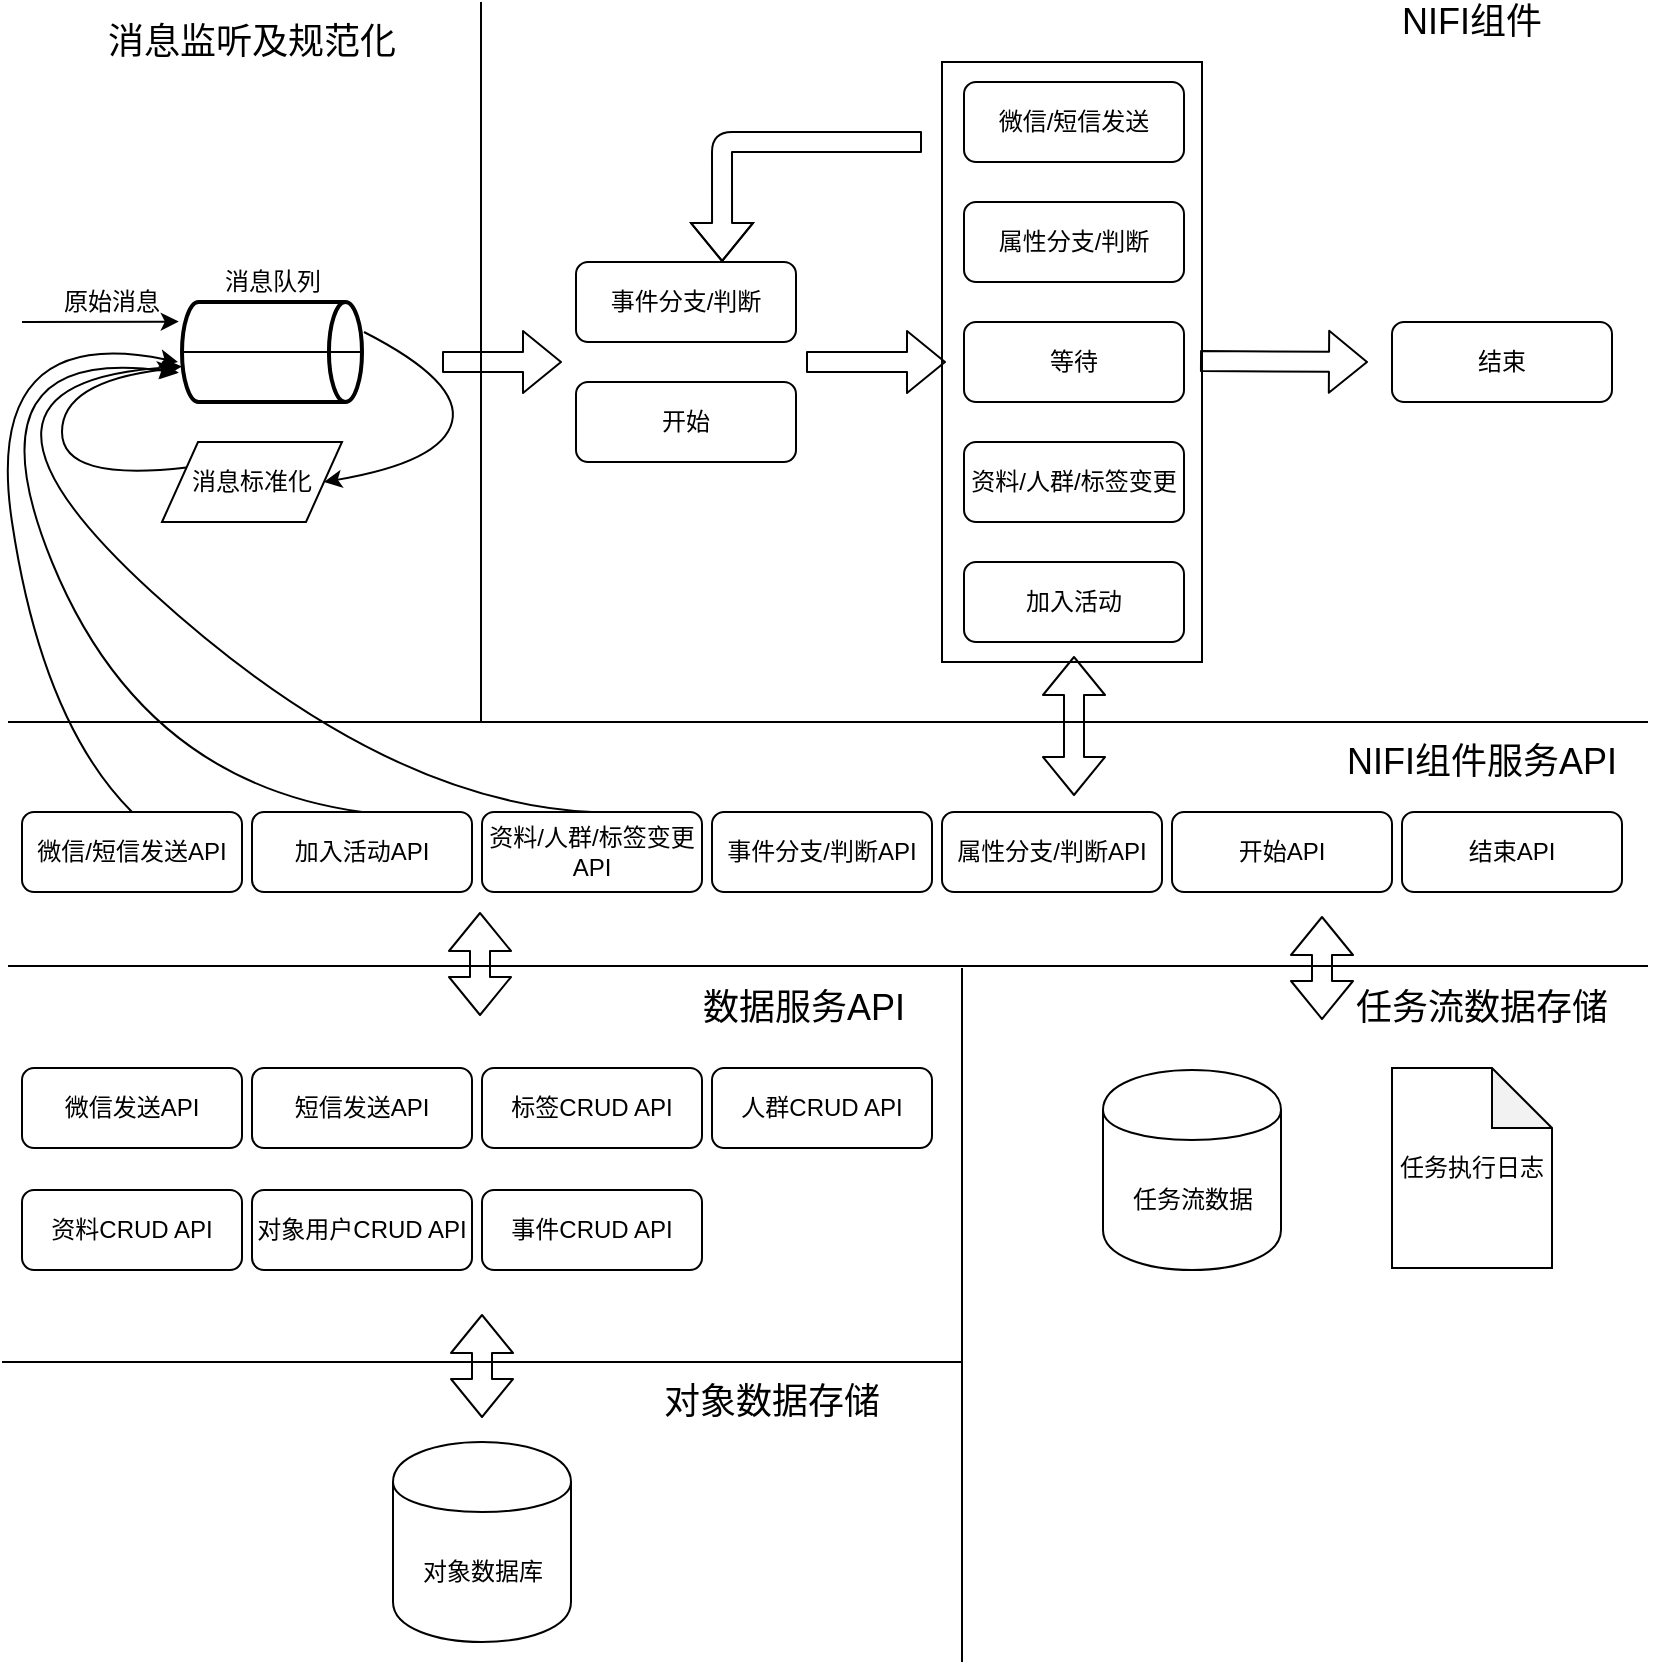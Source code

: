 <mxfile version="11.0.9" type="github"><diagram id="9rWtBTdzsgSmw_8GD8X4" name="Page-1"><mxGraphModel dx="1662" dy="764" grid="1" gridSize="10" guides="1" tooltips="1" connect="1" arrows="1" fold="1" page="1" pageScale="1" pageWidth="827" pageHeight="1169" math="0" shadow="0"><root><mxCell id="0"/><mxCell id="1" parent="0"/><mxCell id="7IMhk76XMN1lTcPp5SoK-66" value="" style="rounded=0;whiteSpace=wrap;html=1;" vertex="1" parent="1"><mxGeometry x="470" y="30" width="130" height="300" as="geometry"/></mxCell><mxCell id="7IMhk76XMN1lTcPp5SoK-3" value="" style="group" vertex="1" connectable="0" parent="1"><mxGeometry x="90" y="150" width="90" height="50" as="geometry"/></mxCell><mxCell id="7IMhk76XMN1lTcPp5SoK-1" value="" style="strokeWidth=2;html=1;shape=mxgraph.flowchart.direct_data;whiteSpace=wrap;" vertex="1" parent="7IMhk76XMN1lTcPp5SoK-3"><mxGeometry width="90" height="50" as="geometry"/></mxCell><mxCell id="7IMhk76XMN1lTcPp5SoK-2" value="" style="endArrow=none;html=1;exitX=0;exitY=0.5;exitDx=0;exitDy=0;exitPerimeter=0;entryX=1;entryY=0.5;entryDx=0;entryDy=0;entryPerimeter=0;" edge="1" parent="7IMhk76XMN1lTcPp5SoK-3" source="7IMhk76XMN1lTcPp5SoK-1" target="7IMhk76XMN1lTcPp5SoK-1"><mxGeometry width="50" height="50" relative="1" as="geometry"><mxPoint x="-22.5" y="200" as="sourcePoint"/><mxPoint x="67.5" y="25" as="targetPoint"/></mxGeometry></mxCell><mxCell id="7IMhk76XMN1lTcPp5SoK-5" value="消息标准化" style="shape=parallelogram;perimeter=parallelogramPerimeter;whiteSpace=wrap;html=1;" vertex="1" parent="1"><mxGeometry x="80" y="220" width="90" height="40" as="geometry"/></mxCell><mxCell id="7IMhk76XMN1lTcPp5SoK-6" value="" style="endArrow=classic;html=1;entryX=-0.018;entryY=0.196;entryDx=0;entryDy=0;entryPerimeter=0;" edge="1" parent="1" target="7IMhk76XMN1lTcPp5SoK-1"><mxGeometry width="50" height="50" relative="1" as="geometry"><mxPoint x="10" y="160" as="sourcePoint"/><mxPoint x="60" y="150" as="targetPoint"/></mxGeometry></mxCell><mxCell id="7IMhk76XMN1lTcPp5SoK-7" value="原始消息" style="text;html=1;strokeColor=none;fillColor=none;align=center;verticalAlign=middle;whiteSpace=wrap;rounded=0;" vertex="1" parent="1"><mxGeometry x="30" y="140" width="50" height="20" as="geometry"/></mxCell><mxCell id="7IMhk76XMN1lTcPp5SoK-8" value="" style="curved=1;endArrow=classic;html=1;entryX=1;entryY=0.5;entryDx=0;entryDy=0;" edge="1" parent="1" target="7IMhk76XMN1lTcPp5SoK-5"><mxGeometry width="50" height="50" relative="1" as="geometry"><mxPoint x="181" y="165" as="sourcePoint"/><mxPoint x="260" y="230" as="targetPoint"/><Array as="points"><mxPoint x="230" y="190"/><mxPoint x="220" y="230"/></Array></mxGeometry></mxCell><mxCell id="7IMhk76XMN1lTcPp5SoK-9" value="" style="curved=1;endArrow=classic;html=1;exitX=0;exitY=0.25;exitDx=0;exitDy=0;entryX=-0.036;entryY=0.66;entryDx=0;entryDy=0;entryPerimeter=0;" edge="1" parent="1" source="7IMhk76XMN1lTcPp5SoK-5" target="7IMhk76XMN1lTcPp5SoK-1"><mxGeometry width="50" height="50" relative="1" as="geometry"><mxPoint x="10" y="270" as="sourcePoint"/><mxPoint x="60" y="220" as="targetPoint"/><Array as="points"><mxPoint x="30" y="240"/><mxPoint x="30" y="190"/></Array></mxGeometry></mxCell><mxCell id="7IMhk76XMN1lTcPp5SoK-11" value="" style="endArrow=none;html=1;" edge="1" parent="1"><mxGeometry width="50" height="50" relative="1" as="geometry"><mxPoint x="239.5" y="360" as="sourcePoint"/><mxPoint x="239.5" as="targetPoint"/></mxGeometry></mxCell><mxCell id="7IMhk76XMN1lTcPp5SoK-12" value="开始" style="rounded=1;whiteSpace=wrap;html=1;" vertex="1" parent="1"><mxGeometry x="287" y="190" width="110" height="40" as="geometry"/></mxCell><mxCell id="7IMhk76XMN1lTcPp5SoK-13" value="事件分支/判断" style="rounded=1;whiteSpace=wrap;html=1;" vertex="1" parent="1"><mxGeometry x="287" y="130" width="110" height="40" as="geometry"/></mxCell><mxCell id="7IMhk76XMN1lTcPp5SoK-14" value="属性分支/判断" style="rounded=1;whiteSpace=wrap;html=1;" vertex="1" parent="1"><mxGeometry x="481" y="100" width="110" height="40" as="geometry"/></mxCell><mxCell id="7IMhk76XMN1lTcPp5SoK-15" value="等待" style="rounded=1;whiteSpace=wrap;html=1;" vertex="1" parent="1"><mxGeometry x="481" y="160" width="110" height="40" as="geometry"/></mxCell><mxCell id="7IMhk76XMN1lTcPp5SoK-16" value="微信/短信发送" style="rounded=1;whiteSpace=wrap;html=1;" vertex="1" parent="1"><mxGeometry x="481" y="40" width="110" height="40" as="geometry"/></mxCell><mxCell id="7IMhk76XMN1lTcPp5SoK-19" value="资料/人群/标签变更" style="rounded=1;whiteSpace=wrap;html=1;" vertex="1" parent="1"><mxGeometry x="481" y="220" width="110" height="40" as="geometry"/></mxCell><mxCell id="7IMhk76XMN1lTcPp5SoK-20" value="结束" style="rounded=1;whiteSpace=wrap;html=1;" vertex="1" parent="1"><mxGeometry x="695" y="160" width="110" height="40" as="geometry"/></mxCell><mxCell id="7IMhk76XMN1lTcPp5SoK-21" value="加入活动" style="rounded=1;whiteSpace=wrap;html=1;" vertex="1" parent="1"><mxGeometry x="481" y="280" width="110" height="40" as="geometry"/></mxCell><mxCell id="7IMhk76XMN1lTcPp5SoK-22" value="" style="shape=flexArrow;endArrow=classic;html=1;" edge="1" parent="1"><mxGeometry width="50" height="50" relative="1" as="geometry"><mxPoint x="220" y="180" as="sourcePoint"/><mxPoint x="280" y="180" as="targetPoint"/></mxGeometry></mxCell><mxCell id="7IMhk76XMN1lTcPp5SoK-23" value="" style="shape=flexArrow;endArrow=classic;html=1;" edge="1" parent="1"><mxGeometry width="50" height="50" relative="1" as="geometry"><mxPoint x="402" y="180" as="sourcePoint"/><mxPoint x="472" y="180" as="targetPoint"/></mxGeometry></mxCell><mxCell id="7IMhk76XMN1lTcPp5SoK-24" value="" style="shape=flexArrow;endArrow=classic;html=1;" edge="1" parent="1"><mxGeometry width="50" height="50" relative="1" as="geometry"><mxPoint x="599" y="179.5" as="sourcePoint"/><mxPoint x="683" y="180" as="targetPoint"/></mxGeometry></mxCell><mxCell id="7IMhk76XMN1lTcPp5SoK-25" value="" style="endArrow=none;html=1;" edge="1" parent="1"><mxGeometry width="50" height="50" relative="1" as="geometry"><mxPoint x="3" y="360" as="sourcePoint"/><mxPoint x="823" y="360" as="targetPoint"/></mxGeometry></mxCell><mxCell id="7IMhk76XMN1lTcPp5SoK-26" value="开始API" style="rounded=1;whiteSpace=wrap;html=1;" vertex="1" parent="1"><mxGeometry x="585" y="405" width="110" height="40" as="geometry"/></mxCell><mxCell id="7IMhk76XMN1lTcPp5SoK-27" value="事件分支/判断API" style="rounded=1;whiteSpace=wrap;html=1;" vertex="1" parent="1"><mxGeometry x="355" y="405" width="110" height="40" as="geometry"/></mxCell><mxCell id="7IMhk76XMN1lTcPp5SoK-28" value="属性分支/判断API" style="rounded=1;whiteSpace=wrap;html=1;" vertex="1" parent="1"><mxGeometry x="470" y="405" width="110" height="40" as="geometry"/></mxCell><mxCell id="7IMhk76XMN1lTcPp5SoK-30" value="微信/短信发送API" style="rounded=1;whiteSpace=wrap;html=1;" vertex="1" parent="1"><mxGeometry x="10" y="405" width="110" height="40" as="geometry"/></mxCell><mxCell id="7IMhk76XMN1lTcPp5SoK-31" value="资料/人群/标签变更API" style="rounded=1;whiteSpace=wrap;html=1;" vertex="1" parent="1"><mxGeometry x="240" y="405" width="110" height="40" as="geometry"/></mxCell><mxCell id="7IMhk76XMN1lTcPp5SoK-32" value="加入活动API" style="rounded=1;whiteSpace=wrap;html=1;" vertex="1" parent="1"><mxGeometry x="125" y="405" width="110" height="40" as="geometry"/></mxCell><mxCell id="7IMhk76XMN1lTcPp5SoK-33" value="结束API" style="rounded=1;whiteSpace=wrap;html=1;" vertex="1" parent="1"><mxGeometry x="700" y="405" width="110" height="40" as="geometry"/></mxCell><mxCell id="7IMhk76XMN1lTcPp5SoK-34" value="" style="shape=flexArrow;endArrow=classic;startArrow=classic;html=1;" edge="1" parent="1"><mxGeometry width="50" height="50" relative="1" as="geometry"><mxPoint x="536" y="397" as="sourcePoint"/><mxPoint x="536" y="327" as="targetPoint"/></mxGeometry></mxCell><mxCell id="7IMhk76XMN1lTcPp5SoK-35" value="" style="endArrow=none;html=1;" edge="1" parent="1"><mxGeometry width="50" height="50" relative="1" as="geometry"><mxPoint x="3" y="482" as="sourcePoint"/><mxPoint x="823" y="482" as="targetPoint"/></mxGeometry></mxCell><mxCell id="7IMhk76XMN1lTcPp5SoK-36" value="" style="curved=1;endArrow=classic;html=1;exitX=0.5;exitY=0;exitDx=0;exitDy=0;" edge="1" parent="1" source="7IMhk76XMN1lTcPp5SoK-30"><mxGeometry width="50" height="50" relative="1" as="geometry"><mxPoint x="60" y="360" as="sourcePoint"/><mxPoint x="88" y="180" as="targetPoint"/><Array as="points"><mxPoint x="20" y="360"/><mxPoint x="-10" y="160"/></Array></mxGeometry></mxCell><mxCell id="7IMhk76XMN1lTcPp5SoK-37" value="" style="curved=1;endArrow=classic;html=1;exitX=0.5;exitY=0;exitDx=0;exitDy=0;entryX=-0.018;entryY=0.708;entryDx=0;entryDy=0;entryPerimeter=0;" edge="1" parent="1" source="7IMhk76XMN1lTcPp5SoK-32" target="7IMhk76XMN1lTcPp5SoK-1"><mxGeometry width="50" height="50" relative="1" as="geometry"><mxPoint x="140" y="340" as="sourcePoint"/><mxPoint x="190" y="290" as="targetPoint"/><Array as="points"><mxPoint x="70" y="390"/><mxPoint x="-20" y="170"/></Array></mxGeometry></mxCell><mxCell id="7IMhk76XMN1lTcPp5SoK-38" value="" style="curved=1;endArrow=classic;html=1;exitX=0.5;exitY=0;exitDx=0;exitDy=0;entryX=0;entryY=0.644;entryDx=0;entryDy=0;entryPerimeter=0;" edge="1" parent="1" source="7IMhk76XMN1lTcPp5SoK-31" target="7IMhk76XMN1lTcPp5SoK-1"><mxGeometry width="50" height="50" relative="1" as="geometry"><mxPoint x="180" y="360" as="sourcePoint"/><mxPoint x="230" y="310" as="targetPoint"/><Array as="points"><mxPoint x="190" y="400"/><mxPoint x="-40" y="190"/></Array></mxGeometry></mxCell><mxCell id="7IMhk76XMN1lTcPp5SoK-39" value="微信发送API" style="rounded=1;whiteSpace=wrap;html=1;" vertex="1" parent="1"><mxGeometry x="10" y="533" width="110" height="40" as="geometry"/></mxCell><mxCell id="7IMhk76XMN1lTcPp5SoK-40" value="短信发送API" style="rounded=1;whiteSpace=wrap;html=1;" vertex="1" parent="1"><mxGeometry x="125" y="533" width="110" height="40" as="geometry"/></mxCell><mxCell id="7IMhk76XMN1lTcPp5SoK-41" value="标签CRUD API" style="rounded=1;whiteSpace=wrap;html=1;" vertex="1" parent="1"><mxGeometry x="240" y="533" width="110" height="40" as="geometry"/></mxCell><mxCell id="7IMhk76XMN1lTcPp5SoK-42" value="人群CRUD API" style="rounded=1;whiteSpace=wrap;html=1;" vertex="1" parent="1"><mxGeometry x="355" y="533" width="110" height="40" as="geometry"/></mxCell><mxCell id="7IMhk76XMN1lTcPp5SoK-43" value="资料CRUD API" style="rounded=1;whiteSpace=wrap;html=1;" vertex="1" parent="1"><mxGeometry x="10" y="594" width="110" height="40" as="geometry"/></mxCell><mxCell id="7IMhk76XMN1lTcPp5SoK-44" value="对象用户CRUD API" style="rounded=1;whiteSpace=wrap;html=1;" vertex="1" parent="1"><mxGeometry x="125" y="594" width="110" height="40" as="geometry"/></mxCell><mxCell id="7IMhk76XMN1lTcPp5SoK-45" value="事件CRUD API" style="rounded=1;whiteSpace=wrap;html=1;" vertex="1" parent="1"><mxGeometry x="240" y="594" width="110" height="40" as="geometry"/></mxCell><mxCell id="7IMhk76XMN1lTcPp5SoK-46" value="消息队列" style="text;html=1;strokeColor=none;fillColor=none;align=center;verticalAlign=middle;whiteSpace=wrap;rounded=0;" vertex="1" parent="1"><mxGeometry x="107.5" y="130" width="55" height="20" as="geometry"/></mxCell><mxCell id="7IMhk76XMN1lTcPp5SoK-47" value="&lt;font style=&quot;font-size: 18px&quot;&gt;消息监听及规范化&lt;/font&gt;" style="text;html=1;strokeColor=none;fillColor=none;align=center;verticalAlign=middle;whiteSpace=wrap;rounded=0;" vertex="1" parent="1"><mxGeometry x="45" y="10" width="160" height="20" as="geometry"/></mxCell><mxCell id="7IMhk76XMN1lTcPp5SoK-48" value="&lt;font style=&quot;font-size: 18px&quot;&gt;NIFI组件&lt;/font&gt;" style="text;html=1;strokeColor=none;fillColor=none;align=center;verticalAlign=middle;whiteSpace=wrap;rounded=0;" vertex="1" parent="1"><mxGeometry x="655" width="160" height="20" as="geometry"/></mxCell><mxCell id="7IMhk76XMN1lTcPp5SoK-49" value="&lt;font style=&quot;font-size: 18px&quot;&gt;NIFI组件服务API&lt;/font&gt;" style="text;html=1;strokeColor=none;fillColor=none;align=center;verticalAlign=middle;whiteSpace=wrap;rounded=0;" vertex="1" parent="1"><mxGeometry x="660" y="370" width="160" height="20" as="geometry"/></mxCell><mxCell id="7IMhk76XMN1lTcPp5SoK-50" value="&lt;font style=&quot;font-size: 18px&quot;&gt;数据服务API&lt;/font&gt;" style="text;html=1;strokeColor=none;fillColor=none;align=center;verticalAlign=middle;whiteSpace=wrap;rounded=0;" vertex="1" parent="1"><mxGeometry x="321" y="493" width="160" height="20" as="geometry"/></mxCell><mxCell id="7IMhk76XMN1lTcPp5SoK-51" value="" style="shape=flexArrow;endArrow=classic;startArrow=classic;html=1;exitX=0.5;exitY=0;exitDx=0;exitDy=0;" edge="1" parent="1"><mxGeometry width="50" height="50" relative="1" as="geometry"><mxPoint x="239" y="507" as="sourcePoint"/><mxPoint x="239" y="455" as="targetPoint"/></mxGeometry></mxCell><mxCell id="7IMhk76XMN1lTcPp5SoK-52" value="" style="endArrow=none;html=1;" edge="1" parent="1"><mxGeometry width="50" height="50" relative="1" as="geometry"><mxPoint x="480" y="830" as="sourcePoint"/><mxPoint x="480" y="483" as="targetPoint"/></mxGeometry></mxCell><mxCell id="7IMhk76XMN1lTcPp5SoK-53" value="任务执行日志" style="shape=note;whiteSpace=wrap;html=1;backgroundOutline=1;darkOpacity=0.05;" vertex="1" parent="1"><mxGeometry x="695" y="533" width="80" height="100" as="geometry"/></mxCell><mxCell id="7IMhk76XMN1lTcPp5SoK-54" value="任务流数据" style="shape=cylinder;whiteSpace=wrap;html=1;boundedLbl=1;backgroundOutline=1;" vertex="1" parent="1"><mxGeometry x="550.5" y="534" width="89" height="100" as="geometry"/></mxCell><mxCell id="7IMhk76XMN1lTcPp5SoK-55" value="" style="shape=flexArrow;endArrow=classic;startArrow=classic;html=1;exitX=0.5;exitY=0;exitDx=0;exitDy=0;" edge="1" parent="1"><mxGeometry width="50" height="50" relative="1" as="geometry"><mxPoint x="660" y="509" as="sourcePoint"/><mxPoint x="660" y="457" as="targetPoint"/></mxGeometry></mxCell><mxCell id="7IMhk76XMN1lTcPp5SoK-56" value="&lt;font style=&quot;font-size: 18px&quot;&gt;任务流数据存储&lt;/font&gt;" style="text;html=1;strokeColor=none;fillColor=none;align=center;verticalAlign=middle;whiteSpace=wrap;rounded=0;" vertex="1" parent="1"><mxGeometry x="660" y="493" width="160" height="20" as="geometry"/></mxCell><mxCell id="7IMhk76XMN1lTcPp5SoK-61" value="" style="endArrow=none;html=1;" edge="1" parent="1"><mxGeometry width="50" height="50" relative="1" as="geometry"><mxPoint y="680" as="sourcePoint"/><mxPoint x="480" y="680" as="targetPoint"/></mxGeometry></mxCell><mxCell id="7IMhk76XMN1lTcPp5SoK-62" value="对象数据库" style="shape=cylinder;whiteSpace=wrap;html=1;boundedLbl=1;backgroundOutline=1;" vertex="1" parent="1"><mxGeometry x="195.5" y="720" width="89" height="100" as="geometry"/></mxCell><mxCell id="7IMhk76XMN1lTcPp5SoK-63" value="" style="shape=flexArrow;endArrow=classic;startArrow=classic;html=1;exitX=0.5;exitY=0;exitDx=0;exitDy=0;" edge="1" parent="1"><mxGeometry width="50" height="50" relative="1" as="geometry"><mxPoint x="240" y="708" as="sourcePoint"/><mxPoint x="240" y="656" as="targetPoint"/></mxGeometry></mxCell><mxCell id="7IMhk76XMN1lTcPp5SoK-64" value="&lt;font style=&quot;font-size: 18px&quot;&gt;对象数据存储&lt;/font&gt;" style="text;html=1;strokeColor=none;fillColor=none;align=center;verticalAlign=middle;whiteSpace=wrap;rounded=0;" vertex="1" parent="1"><mxGeometry x="305" y="690" width="160" height="20" as="geometry"/></mxCell><mxCell id="7IMhk76XMN1lTcPp5SoK-67" value="" style="shape=flexArrow;endArrow=classic;html=1;entryX=0.664;entryY=0;entryDx=0;entryDy=0;entryPerimeter=0;" edge="1" parent="1" target="7IMhk76XMN1lTcPp5SoK-13"><mxGeometry width="50" height="50" relative="1" as="geometry"><mxPoint x="460" y="70" as="sourcePoint"/><mxPoint x="430" y="30" as="targetPoint"/><Array as="points"><mxPoint x="360" y="70"/></Array></mxGeometry></mxCell></root></mxGraphModel></diagram></mxfile>